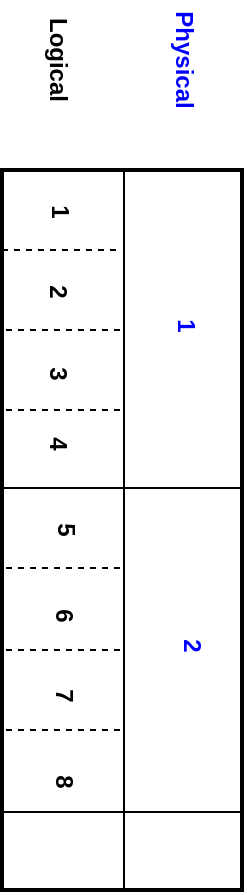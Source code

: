 <mxfile version="21.0.2"><diagram name="Page-1" id="bo79mElJcSwLijrGSjae"><mxGraphModel dx="2266" dy="851" grid="1" gridSize="10" guides="1" tooltips="1" connect="1" arrows="1" fold="1" page="1" pageScale="1" pageWidth="850" pageHeight="1100" math="0" shadow="0"><root><mxCell id="0"/><mxCell id="1" parent="0"/><mxCell id="5NCvibC_NO0QSnCXmHKJ-1" value="" style="rounded=0;whiteSpace=wrap;html=1;fillColor=none;fontStyle=1;strokeWidth=2;" parent="1" vertex="1"><mxGeometry x="261" y="200" width="120" height="360" as="geometry"/></mxCell><mxCell id="5NCvibC_NO0QSnCXmHKJ-4" style="edgeStyle=orthogonalEdgeStyle;rounded=0;orthogonalLoop=1;jettySize=auto;html=1;exitX=0.5;exitY=0;exitDx=0;exitDy=0;fontStyle=1" parent="1" source="5NCvibC_NO0QSnCXmHKJ-1" target="5NCvibC_NO0QSnCXmHKJ-1" edge="1"><mxGeometry relative="1" as="geometry"><Array as="points"><mxPoint x="330" y="350"/><mxPoint x="330" y="350"/></Array></mxGeometry></mxCell><mxCell id="5NCvibC_NO0QSnCXmHKJ-6" value="" style="endArrow=none;html=1;rounded=0;fontStyle=1" parent="1" edge="1"><mxGeometry width="50" height="50" relative="1" as="geometry"><mxPoint x="322" y="560" as="sourcePoint"/><mxPoint x="322" y="200" as="targetPoint"/></mxGeometry></mxCell><mxCell id="5NCvibC_NO0QSnCXmHKJ-8" value="" style="endArrow=none;html=1;rounded=0;fontStyle=1" parent="1" edge="1"><mxGeometry width="50" height="50" relative="1" as="geometry"><mxPoint x="261" y="359" as="sourcePoint"/><mxPoint x="381" y="359" as="targetPoint"/></mxGeometry></mxCell><mxCell id="5NCvibC_NO0QSnCXmHKJ-9" value="" style="endArrow=none;html=1;rounded=0;fontStyle=1" parent="1" edge="1"><mxGeometry width="50" height="50" relative="1" as="geometry"><mxPoint x="261" y="521" as="sourcePoint"/><mxPoint x="381" y="521" as="targetPoint"/></mxGeometry></mxCell><mxCell id="5NCvibC_NO0QSnCXmHKJ-10" value="1" style="text;html=1;strokeColor=none;fillColor=none;align=center;verticalAlign=middle;whiteSpace=wrap;rounded=0;rotation=90;fontStyle=1" parent="1" vertex="1"><mxGeometry x="260" y="206" width="60" height="30" as="geometry"/></mxCell><mxCell id="5NCvibC_NO0QSnCXmHKJ-11" value="" style="endArrow=none;html=1;rounded=0;dashed=1;fontStyle=1" parent="1" edge="1"><mxGeometry width="50" height="50" relative="1" as="geometry"><mxPoint x="261" y="240" as="sourcePoint"/><mxPoint x="321" y="240" as="targetPoint"/></mxGeometry></mxCell><mxCell id="5NCvibC_NO0QSnCXmHKJ-13" value="" style="endArrow=none;html=1;rounded=0;dashed=1;fontStyle=1" parent="1" edge="1"><mxGeometry width="50" height="50" relative="1" as="geometry"><mxPoint x="263" y="280" as="sourcePoint"/><mxPoint x="323" y="280" as="targetPoint"/></mxGeometry></mxCell><mxCell id="5NCvibC_NO0QSnCXmHKJ-14" value="" style="endArrow=none;html=1;rounded=0;dashed=1;fontStyle=1" parent="1" edge="1"><mxGeometry width="50" height="50" relative="1" as="geometry"><mxPoint x="263" y="320" as="sourcePoint"/><mxPoint x="323" y="320" as="targetPoint"/></mxGeometry></mxCell><mxCell id="5NCvibC_NO0QSnCXmHKJ-15" value="2" style="text;html=1;strokeColor=none;fillColor=none;align=center;verticalAlign=middle;whiteSpace=wrap;rounded=0;rotation=90;fontStyle=1" parent="1" vertex="1"><mxGeometry x="259" y="246" width="60" height="30" as="geometry"/></mxCell><mxCell id="5NCvibC_NO0QSnCXmHKJ-16" value="3" style="text;html=1;strokeColor=none;fillColor=none;align=center;verticalAlign=middle;whiteSpace=wrap;rounded=0;rotation=90;fontStyle=1" parent="1" vertex="1"><mxGeometry x="259" y="287" width="60" height="30" as="geometry"/></mxCell><mxCell id="5NCvibC_NO0QSnCXmHKJ-17" value="4" style="text;html=1;strokeColor=none;fillColor=none;align=center;verticalAlign=middle;whiteSpace=wrap;rounded=0;rotation=90;fontStyle=1" parent="1" vertex="1"><mxGeometry x="259" y="322" width="60" height="30" as="geometry"/></mxCell><mxCell id="5NCvibC_NO0QSnCXmHKJ-18" value="&lt;font color=&quot;#0000ff&quot;&gt;&lt;span&gt;1&lt;/span&gt;&lt;/font&gt;" style="text;html=1;strokeColor=none;fillColor=none;align=center;verticalAlign=middle;whiteSpace=wrap;rounded=0;rotation=90;fontStyle=1" parent="1" vertex="1"><mxGeometry x="323" y="263" width="60" height="30" as="geometry"/></mxCell><mxCell id="5NCvibC_NO0QSnCXmHKJ-28" value="5" style="text;html=1;strokeColor=none;fillColor=none;align=center;verticalAlign=middle;whiteSpace=wrap;rounded=0;rotation=90;fontStyle=1" parent="1" vertex="1"><mxGeometry x="263" y="365" width="60" height="30" as="geometry"/></mxCell><mxCell id="5NCvibC_NO0QSnCXmHKJ-29" value="" style="endArrow=none;html=1;rounded=0;dashed=1;fontStyle=1" parent="1" edge="1"><mxGeometry width="50" height="50" relative="1" as="geometry"><mxPoint x="263" y="399" as="sourcePoint"/><mxPoint x="323" y="399" as="targetPoint"/></mxGeometry></mxCell><mxCell id="5NCvibC_NO0QSnCXmHKJ-30" value="" style="endArrow=none;html=1;rounded=0;dashed=1;fontStyle=1" parent="1" edge="1"><mxGeometry width="50" height="50" relative="1" as="geometry"><mxPoint x="263" y="440" as="sourcePoint"/><mxPoint x="323" y="440" as="targetPoint"/></mxGeometry></mxCell><mxCell id="5NCvibC_NO0QSnCXmHKJ-31" value="" style="endArrow=none;html=1;rounded=0;dashed=1;fontStyle=1" parent="1" edge="1"><mxGeometry width="50" height="50" relative="1" as="geometry"><mxPoint x="263" y="480" as="sourcePoint"/><mxPoint x="323" y="480" as="targetPoint"/></mxGeometry></mxCell><mxCell id="5NCvibC_NO0QSnCXmHKJ-32" value="6" style="text;html=1;strokeColor=none;fillColor=none;align=center;verticalAlign=middle;whiteSpace=wrap;rounded=0;rotation=90;fontStyle=1" parent="1" vertex="1"><mxGeometry x="262" y="408" width="60" height="30" as="geometry"/></mxCell><mxCell id="5NCvibC_NO0QSnCXmHKJ-33" value="7" style="text;html=1;strokeColor=none;fillColor=none;align=center;verticalAlign=middle;whiteSpace=wrap;rounded=0;rotation=90;fontStyle=1" parent="1" vertex="1"><mxGeometry x="262" y="448" width="60" height="30" as="geometry"/></mxCell><mxCell id="5NCvibC_NO0QSnCXmHKJ-34" value="&lt;font color=&quot;#0000ff&quot;&gt;&lt;span&gt;2&lt;/span&gt;&lt;/font&gt;" style="text;html=1;strokeColor=none;fillColor=none;align=center;verticalAlign=middle;whiteSpace=wrap;rounded=0;rotation=90;fontStyle=1" parent="1" vertex="1"><mxGeometry x="326" y="423" width="60" height="30" as="geometry"/></mxCell><mxCell id="5NCvibC_NO0QSnCXmHKJ-35" value="8" style="text;html=1;strokeColor=none;fillColor=none;align=center;verticalAlign=middle;whiteSpace=wrap;rounded=0;rotation=90;fontStyle=1" parent="1" vertex="1"><mxGeometry x="262" y="491" width="60" height="30" as="geometry"/></mxCell><mxCell id="5NCvibC_NO0QSnCXmHKJ-36" value="&lt;b&gt;Logical&lt;/b&gt;" style="text;html=1;strokeColor=none;fillColor=none;align=center;verticalAlign=middle;whiteSpace=wrap;rounded=0;rotation=90;" parent="1" vertex="1"><mxGeometry x="259" y="130" width="60" height="30" as="geometry"/></mxCell><mxCell id="5NCvibC_NO0QSnCXmHKJ-37" value="&lt;font color=&quot;#0000ff&quot;&gt;&lt;b&gt;Physical&lt;/b&gt;&lt;/font&gt;" style="text;html=1;strokeColor=none;fillColor=none;align=center;verticalAlign=middle;whiteSpace=wrap;rounded=0;rotation=90;" parent="1" vertex="1"><mxGeometry x="322" y="130" width="60" height="30" as="geometry"/></mxCell></root></mxGraphModel></diagram></mxfile>